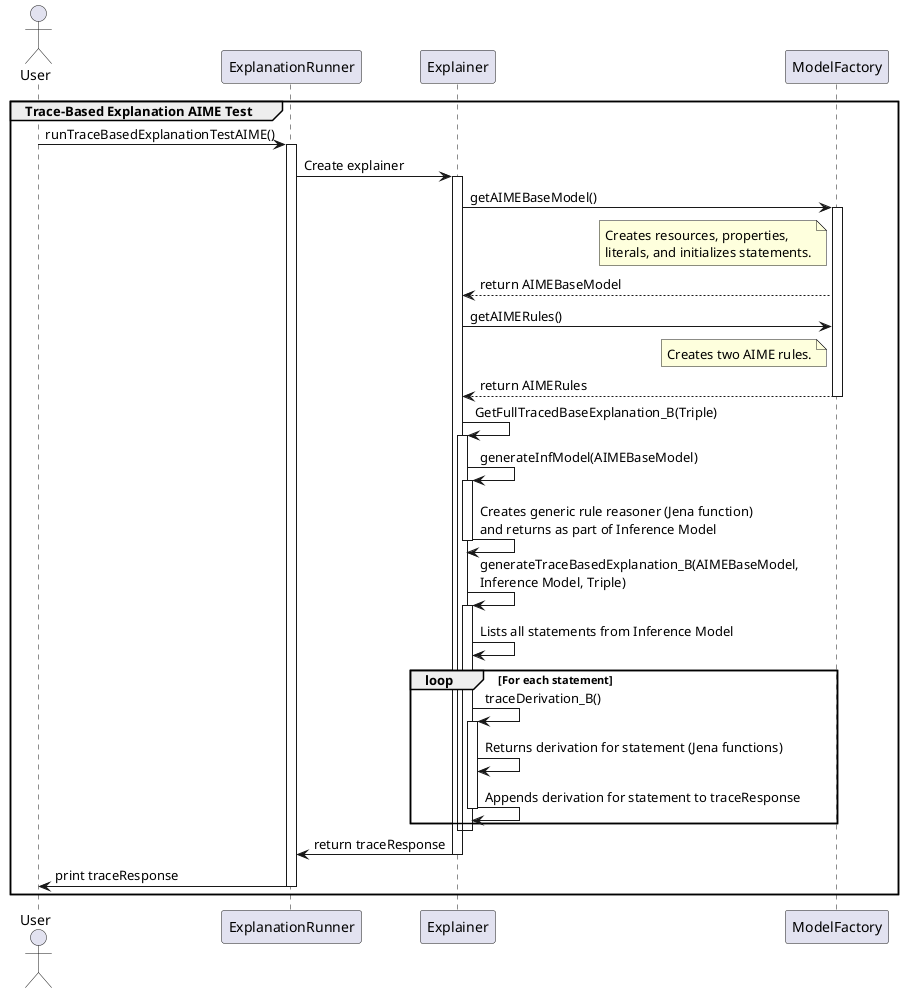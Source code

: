 @startuml

actor User
participant "ExplanationRunner" as ER
participant "Explainer" as E
participant "ModelFactory" as MF

group Trace-Based Explanation AIME Test
    User -> ER: runTraceBasedExplanationTestAIME()
    activate ER

    ER -> E: Create explainer
    activate E

    E -> MF: getAIMEBaseModel()
    activate MF
    note left of MF
    Creates resources, properties,
    literals, and initializes statements.
    end note
    E <-- MF: return AIMEBaseModel
    E -> MF: getAIMERules()
    note left of MF
    Creates two AIME rules.
    end note
    E <-- MF: return AIMERules
    deactivate MF
    
      E -> E: GetFullTracedBaseExplanation_B(Triple)
      activate E
  
        E -> E: generateInfModel(AIMEBaseModel)
        activate E
    
        E -> E: Creates generic rule reasoner (Jena function) \nand returns as part of Inference Model
        deactivate E
        
        E -> E: generateTraceBasedExplanation_B(AIMEBaseModel, \nInference Model, Triple)
        activate E

        E -> E: Lists all statements from Inference Model
  
        loop For each statement
            E -> E: traceDerivation_B()
            activate E

            E -> E: Returns derivation for statement (Jena functions)
            
            E -> E: Appends derivation for statement to traceResponse
            deactivate E
        end loop
        deactivate E
    
      deactivate E

    E -> ER: return traceResponse
    deactivate E

    ER -> User: print traceResponse
    deactivate ER
end group

@enduml